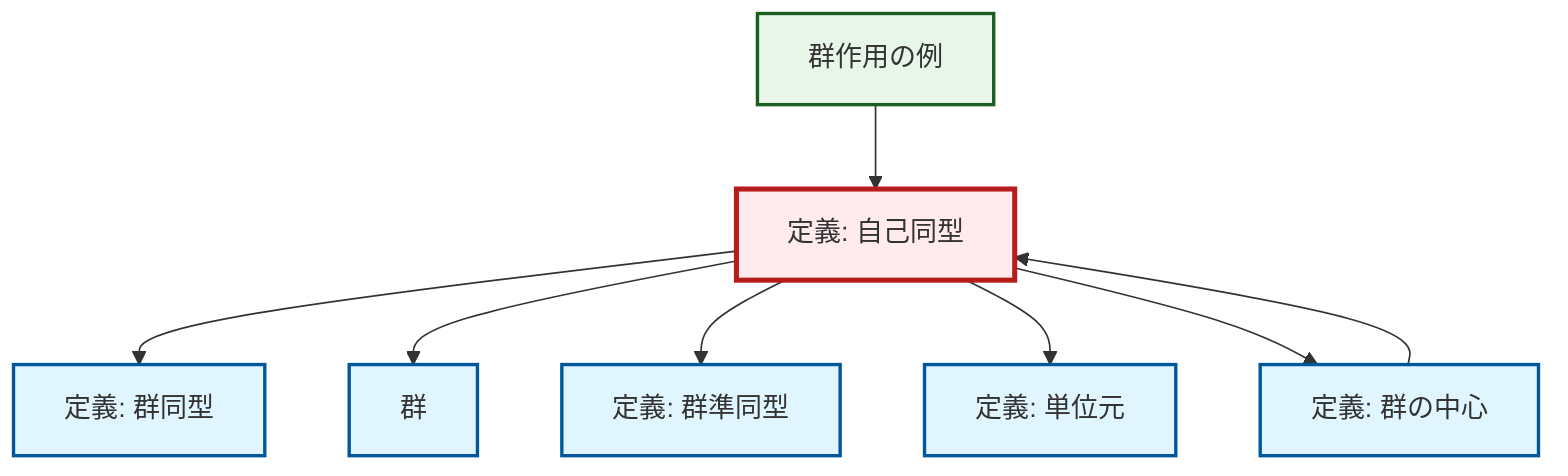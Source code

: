 graph TD
    classDef definition fill:#e1f5fe,stroke:#01579b,stroke-width:2px
    classDef theorem fill:#f3e5f5,stroke:#4a148c,stroke-width:2px
    classDef axiom fill:#fff3e0,stroke:#e65100,stroke-width:2px
    classDef example fill:#e8f5e9,stroke:#1b5e20,stroke-width:2px
    classDef current fill:#ffebee,stroke:#b71c1c,stroke-width:3px
    ex-group-action-examples["群作用の例"]:::example
    def-center-of-group["定義: 群の中心"]:::definition
    def-identity-element["定義: 単位元"]:::definition
    def-automorphism["定義: 自己同型"]:::definition
    def-group["群"]:::definition
    def-isomorphism["定義: 群同型"]:::definition
    def-homomorphism["定義: 群準同型"]:::definition
    ex-group-action-examples --> def-automorphism
    def-automorphism --> def-isomorphism
    def-automorphism --> def-group
    def-center-of-group --> def-automorphism
    def-automorphism --> def-homomorphism
    def-automorphism --> def-identity-element
    def-automorphism --> def-center-of-group
    class def-automorphism current
